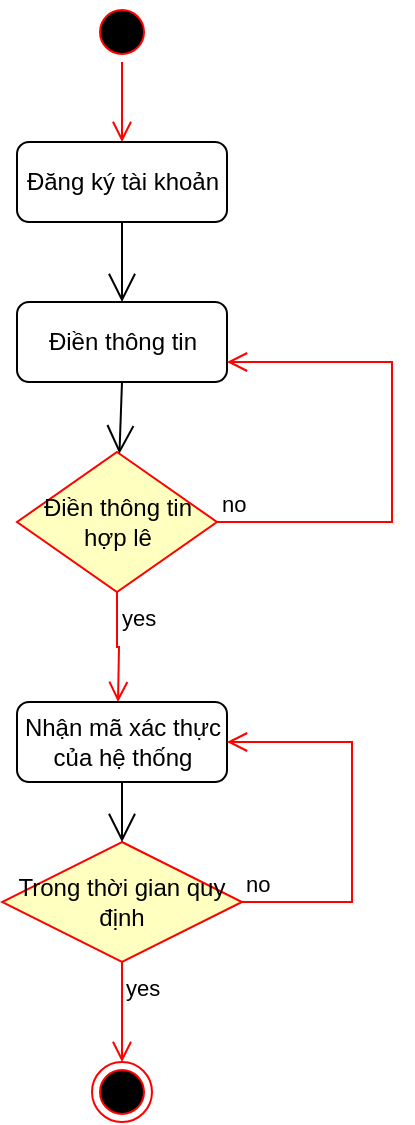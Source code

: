 <mxfile version="20.6.2" type="github" pages="2">
  <diagram id="H_2od5J0gT0_1_j7aqsc" name="Page-1">
    <mxGraphModel dx="1038" dy="539" grid="1" gridSize="10" guides="1" tooltips="1" connect="1" arrows="1" fold="1" page="1" pageScale="1" pageWidth="850" pageHeight="1100" math="0" shadow="0">
      <root>
        <mxCell id="0" />
        <mxCell id="1" parent="0" />
        <mxCell id="4iFKfTQuzBdQ1J1tH4Yg-1" value="" style="ellipse;html=1;shape=startState;fillColor=#000000;strokeColor=#ff0000;" vertex="1" parent="1">
          <mxGeometry x="310" y="290" width="30" height="30" as="geometry" />
        </mxCell>
        <mxCell id="4iFKfTQuzBdQ1J1tH4Yg-2" value="" style="edgeStyle=orthogonalEdgeStyle;html=1;verticalAlign=bottom;endArrow=open;endSize=8;strokeColor=#ff0000;rounded=0;entryX=0.5;entryY=0;entryDx=0;entryDy=0;" edge="1" source="4iFKfTQuzBdQ1J1tH4Yg-1" parent="1" target="4iFKfTQuzBdQ1J1tH4Yg-3">
          <mxGeometry relative="1" as="geometry">
            <mxPoint x="325" y="380" as="targetPoint" />
          </mxGeometry>
        </mxCell>
        <mxCell id="4iFKfTQuzBdQ1J1tH4Yg-3" value="Đăng ký tài khoản" style="rounded=1;whiteSpace=wrap;html=1;" vertex="1" parent="1">
          <mxGeometry x="272.5" y="360" width="105" height="40" as="geometry" />
        </mxCell>
        <mxCell id="4iFKfTQuzBdQ1J1tH4Yg-4" value="Điền thông tin" style="rounded=1;whiteSpace=wrap;html=1;" vertex="1" parent="1">
          <mxGeometry x="272.5" y="440" width="105" height="40" as="geometry" />
        </mxCell>
        <mxCell id="4iFKfTQuzBdQ1J1tH4Yg-6" value="Điền thông tin hợp lê" style="rhombus;whiteSpace=wrap;html=1;fillColor=#ffffc0;strokeColor=#ff0000;" vertex="1" parent="1">
          <mxGeometry x="272.5" y="515" width="100" height="70" as="geometry" />
        </mxCell>
        <mxCell id="4iFKfTQuzBdQ1J1tH4Yg-7" value="no" style="edgeStyle=orthogonalEdgeStyle;html=1;align=left;verticalAlign=bottom;endArrow=open;endSize=8;strokeColor=#ff0000;rounded=0;entryX=1;entryY=0.75;entryDx=0;entryDy=0;" edge="1" source="4iFKfTQuzBdQ1J1tH4Yg-6" parent="1" target="4iFKfTQuzBdQ1J1tH4Yg-4">
          <mxGeometry x="-1" relative="1" as="geometry">
            <mxPoint x="380" y="470" as="targetPoint" />
            <Array as="points">
              <mxPoint x="460" y="550" />
              <mxPoint x="460" y="470" />
            </Array>
          </mxGeometry>
        </mxCell>
        <mxCell id="4iFKfTQuzBdQ1J1tH4Yg-8" value="yes" style="edgeStyle=orthogonalEdgeStyle;html=1;align=left;verticalAlign=top;endArrow=open;endSize=8;strokeColor=#ff0000;rounded=0;" edge="1" source="4iFKfTQuzBdQ1J1tH4Yg-6" parent="1">
          <mxGeometry x="-1" relative="1" as="geometry">
            <mxPoint x="323" y="640" as="targetPoint" />
          </mxGeometry>
        </mxCell>
        <mxCell id="4iFKfTQuzBdQ1J1tH4Yg-10" value="" style="endArrow=open;endFill=1;endSize=12;html=1;rounded=0;exitX=0.5;exitY=1;exitDx=0;exitDy=0;entryX=0.5;entryY=0;entryDx=0;entryDy=0;" edge="1" parent="1" source="4iFKfTQuzBdQ1J1tH4Yg-3" target="4iFKfTQuzBdQ1J1tH4Yg-4">
          <mxGeometry width="160" relative="1" as="geometry">
            <mxPoint x="260" y="570" as="sourcePoint" />
            <mxPoint x="420" y="570" as="targetPoint" />
          </mxGeometry>
        </mxCell>
        <mxCell id="4iFKfTQuzBdQ1J1tH4Yg-11" value="" style="endArrow=open;endFill=1;endSize=12;html=1;rounded=0;exitX=0.5;exitY=1;exitDx=0;exitDy=0;" edge="1" parent="1" source="4iFKfTQuzBdQ1J1tH4Yg-4" target="4iFKfTQuzBdQ1J1tH4Yg-6">
          <mxGeometry width="160" relative="1" as="geometry">
            <mxPoint x="335" y="410" as="sourcePoint" />
            <mxPoint x="335" y="450" as="targetPoint" />
          </mxGeometry>
        </mxCell>
        <mxCell id="4iFKfTQuzBdQ1J1tH4Yg-12" value="Nhận mã xác thực của hệ thống" style="rounded=1;whiteSpace=wrap;html=1;" vertex="1" parent="1">
          <mxGeometry x="272.5" y="640" width="105" height="40" as="geometry" />
        </mxCell>
        <mxCell id="4iFKfTQuzBdQ1J1tH4Yg-13" value="Trong thời gian quy định" style="rhombus;whiteSpace=wrap;html=1;fillColor=#ffffc0;strokeColor=#ff0000;" vertex="1" parent="1">
          <mxGeometry x="265" y="710" width="120" height="60" as="geometry" />
        </mxCell>
        <mxCell id="4iFKfTQuzBdQ1J1tH4Yg-14" value="no" style="edgeStyle=orthogonalEdgeStyle;html=1;align=left;verticalAlign=bottom;endArrow=open;endSize=8;strokeColor=#ff0000;rounded=0;entryX=1;entryY=0.5;entryDx=0;entryDy=0;" edge="1" source="4iFKfTQuzBdQ1J1tH4Yg-13" parent="1" target="4iFKfTQuzBdQ1J1tH4Yg-12">
          <mxGeometry x="-1" relative="1" as="geometry">
            <mxPoint x="440" y="620" as="targetPoint" />
            <Array as="points">
              <mxPoint x="440" y="740" />
              <mxPoint x="440" y="660" />
            </Array>
          </mxGeometry>
        </mxCell>
        <mxCell id="4iFKfTQuzBdQ1J1tH4Yg-15" value="yes" style="edgeStyle=orthogonalEdgeStyle;html=1;align=left;verticalAlign=top;endArrow=open;endSize=8;strokeColor=#ff0000;rounded=0;entryX=0.5;entryY=0;entryDx=0;entryDy=0;" edge="1" source="4iFKfTQuzBdQ1J1tH4Yg-13" parent="1" target="4iFKfTQuzBdQ1J1tH4Yg-17">
          <mxGeometry x="-1" relative="1" as="geometry">
            <mxPoint x="300" y="810" as="targetPoint" />
          </mxGeometry>
        </mxCell>
        <mxCell id="4iFKfTQuzBdQ1J1tH4Yg-16" value="" style="endArrow=open;endFill=1;endSize=12;html=1;rounded=0;exitX=0.5;exitY=1;exitDx=0;exitDy=0;entryX=0.5;entryY=0;entryDx=0;entryDy=0;" edge="1" parent="1" source="4iFKfTQuzBdQ1J1tH4Yg-12" target="4iFKfTQuzBdQ1J1tH4Yg-13">
          <mxGeometry width="160" relative="1" as="geometry">
            <mxPoint x="335" y="410" as="sourcePoint" />
            <mxPoint x="335" y="450" as="targetPoint" />
          </mxGeometry>
        </mxCell>
        <mxCell id="4iFKfTQuzBdQ1J1tH4Yg-17" value="" style="ellipse;html=1;shape=endState;fillColor=#000000;strokeColor=#ff0000;" vertex="1" parent="1">
          <mxGeometry x="310" y="820" width="30" height="30" as="geometry" />
        </mxCell>
      </root>
    </mxGraphModel>
  </diagram>
  <diagram id="IA1cATSpWLjvs4oWY4C-" name="Page-2">
    <mxGraphModel dx="464" dy="529" grid="1" gridSize="10" guides="1" tooltips="1" connect="1" arrows="1" fold="1" page="1" pageScale="1" pageWidth="850" pageHeight="1100" math="0" shadow="0">
      <root>
        <mxCell id="0" />
        <mxCell id="1" parent="0" />
        <mxCell id="Jp9IFbauzBfWfVl3iq1W-1" value="" style="ellipse;html=1;shape=startState;fillColor=#000000;strokeColor=#ff0000;" vertex="1" parent="1">
          <mxGeometry x="410" y="220" width="30" height="30" as="geometry" />
        </mxCell>
        <mxCell id="Jp9IFbauzBfWfVl3iq1W-2" value="" style="edgeStyle=orthogonalEdgeStyle;html=1;verticalAlign=bottom;endArrow=open;endSize=8;strokeColor=#ff0000;rounded=0;" edge="1" source="Jp9IFbauzBfWfVl3iq1W-1" parent="1">
          <mxGeometry relative="1" as="geometry">
            <mxPoint x="425" y="310" as="targetPoint" />
          </mxGeometry>
        </mxCell>
        <mxCell id="Jp9IFbauzBfWfVl3iq1W-3" value="Đã có tài khoản" style="rhombus;whiteSpace=wrap;html=1;fillColor=#ffffc0;strokeColor=#ff0000;" vertex="1" parent="1">
          <mxGeometry x="375" y="310" width="100" height="60" as="geometry" />
        </mxCell>
        <mxCell id="Jp9IFbauzBfWfVl3iq1W-4" value="no" style="edgeStyle=orthogonalEdgeStyle;html=1;align=left;verticalAlign=bottom;endArrow=open;endSize=8;strokeColor=#ff0000;rounded=0;" edge="1" source="Jp9IFbauzBfWfVl3iq1W-3" parent="1">
          <mxGeometry x="-1" relative="1" as="geometry">
            <mxPoint x="560" y="340" as="targetPoint" />
          </mxGeometry>
        </mxCell>
        <mxCell id="Jp9IFbauzBfWfVl3iq1W-5" value="yes" style="edgeStyle=orthogonalEdgeStyle;html=1;align=left;verticalAlign=top;endArrow=open;endSize=8;strokeColor=#ff0000;rounded=0;" edge="1" source="Jp9IFbauzBfWfVl3iq1W-3" parent="1">
          <mxGeometry x="-1" relative="1" as="geometry">
            <mxPoint x="425" y="420" as="targetPoint" />
          </mxGeometry>
        </mxCell>
        <mxCell id="Jp9IFbauzBfWfVl3iq1W-6" value="Đăng ký tài khoản" style="rounded=1;whiteSpace=wrap;html=1;" vertex="1" parent="1">
          <mxGeometry x="560" y="320" width="110" height="40" as="geometry" />
        </mxCell>
        <mxCell id="Jp9IFbauzBfWfVl3iq1W-7" value="Điền thông tin đăng nhập" style="rounded=1;whiteSpace=wrap;html=1;" vertex="1" parent="1">
          <mxGeometry x="375" y="420" width="110" height="40" as="geometry" />
        </mxCell>
        <mxCell id="Jp9IFbauzBfWfVl3iq1W-8" value="Đăng nhập thành công" style="rhombus;whiteSpace=wrap;html=1;fillColor=#ffffc0;strokeColor=#ff0000;" vertex="1" parent="1">
          <mxGeometry x="375" y="500" width="115" height="70" as="geometry" />
        </mxCell>
        <mxCell id="Jp9IFbauzBfWfVl3iq1W-9" value="no" style="edgeStyle=orthogonalEdgeStyle;html=1;align=left;verticalAlign=bottom;endArrow=open;endSize=8;strokeColor=#ff0000;rounded=0;" edge="1" source="Jp9IFbauzBfWfVl3iq1W-8" parent="1">
          <mxGeometry x="-1" relative="1" as="geometry">
            <mxPoint x="580" y="535" as="targetPoint" />
          </mxGeometry>
        </mxCell>
        <mxCell id="Jp9IFbauzBfWfVl3iq1W-11" value="Quá số lần quy định" style="rhombus;whiteSpace=wrap;html=1;fillColor=#ffffc0;strokeColor=#ff0000;" vertex="1" parent="1">
          <mxGeometry x="570" y="500" width="100" height="70" as="geometry" />
        </mxCell>
        <mxCell id="Jp9IFbauzBfWfVl3iq1W-12" value="no" style="edgeStyle=orthogonalEdgeStyle;html=1;align=left;verticalAlign=bottom;endArrow=open;endSize=8;strokeColor=#ff0000;rounded=0;entryX=1;entryY=0.5;entryDx=0;entryDy=0;" edge="1" source="Jp9IFbauzBfWfVl3iq1W-11" parent="1" target="Jp9IFbauzBfWfVl3iq1W-7">
          <mxGeometry x="-1" relative="1" as="geometry">
            <mxPoint x="730" y="350" as="targetPoint" />
            <Array as="points">
              <mxPoint x="730" y="535" />
              <mxPoint x="730" y="440" />
            </Array>
          </mxGeometry>
        </mxCell>
        <mxCell id="Jp9IFbauzBfWfVl3iq1W-13" value="yes" style="edgeStyle=orthogonalEdgeStyle;html=1;align=left;verticalAlign=top;endArrow=open;endSize=8;strokeColor=#ff0000;rounded=0;" edge="1" source="Jp9IFbauzBfWfVl3iq1W-11" parent="1">
          <mxGeometry x="-1" relative="1" as="geometry">
            <mxPoint x="620" y="600" as="targetPoint" />
          </mxGeometry>
        </mxCell>
        <mxCell id="Jp9IFbauzBfWfVl3iq1W-14" value="Báo cáo với hệ thông" style="rounded=1;whiteSpace=wrap;html=1;" vertex="1" parent="1">
          <mxGeometry x="570" y="600" width="110" height="40" as="geometry" />
        </mxCell>
        <mxCell id="Jp9IFbauzBfWfVl3iq1W-15" value="" style="endArrow=open;endFill=1;endSize=12;html=1;rounded=0;exitX=0.5;exitY=1;exitDx=0;exitDy=0;entryX=0.5;entryY=0;entryDx=0;entryDy=0;" edge="1" parent="1" source="Jp9IFbauzBfWfVl3iq1W-7" target="Jp9IFbauzBfWfVl3iq1W-8">
          <mxGeometry width="160" relative="1" as="geometry">
            <mxPoint x="380" y="660" as="sourcePoint" />
            <mxPoint x="540" y="660" as="targetPoint" />
          </mxGeometry>
        </mxCell>
        <mxCell id="Jp9IFbauzBfWfVl3iq1W-16" value="" style="ellipse;html=1;shape=endState;fillColor=#000000;strokeColor=#ff0000;" vertex="1" parent="1">
          <mxGeometry x="415" y="650" width="30" height="30" as="geometry" />
        </mxCell>
        <mxCell id="Jp9IFbauzBfWfVl3iq1W-18" value="" style="endArrow=open;endFill=1;endSize=12;html=1;rounded=0;exitX=0.5;exitY=1;exitDx=0;exitDy=0;entryX=0.5;entryY=0;entryDx=0;entryDy=0;strokeColor=#FF3333;" edge="1" parent="1" source="Jp9IFbauzBfWfVl3iq1W-8" target="Jp9IFbauzBfWfVl3iq1W-16">
          <mxGeometry width="160" relative="1" as="geometry">
            <mxPoint x="520" y="740" as="sourcePoint" />
            <mxPoint x="680" y="740" as="targetPoint" />
          </mxGeometry>
        </mxCell>
      </root>
    </mxGraphModel>
  </diagram>
</mxfile>
